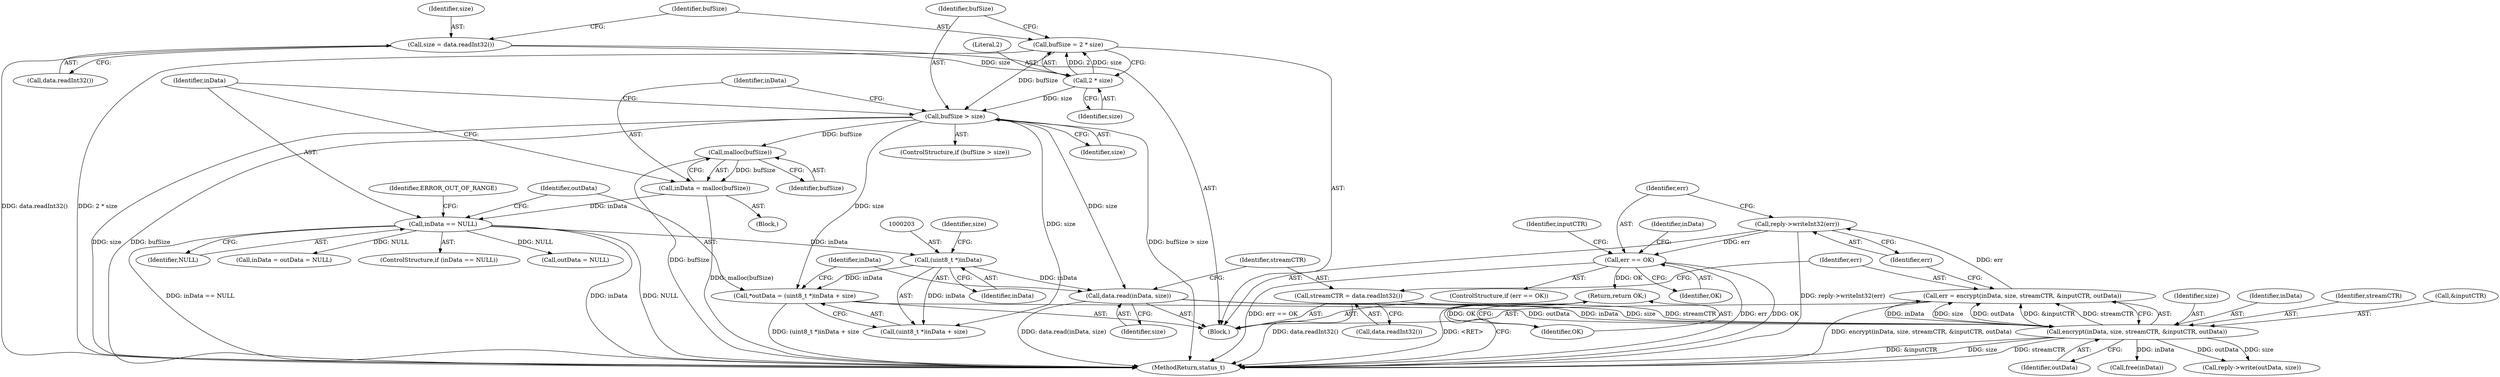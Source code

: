digraph "0_Android_9667e3eff2d34c3797c3b529370de47b2c1f1bf6@API" {
"1000224" [label="(Call,reply->writeInt32(err))"];
"1000215" [label="(Call,err = encrypt(inData, size, streamCTR, &inputCTR, outData))"];
"1000217" [label="(Call,encrypt(inData, size, streamCTR, &inputCTR, outData))"];
"1000206" [label="(Call,data.read(inData, size))"];
"1000202" [label="(Call,(uint8_t *)inData)"];
"1000190" [label="(Call,inData == NULL)"];
"1000185" [label="(Call,inData = malloc(bufSize))"];
"1000187" [label="(Call,malloc(bufSize))"];
"1000181" [label="(Call,bufSize > size)"];
"1000175" [label="(Call,bufSize = 2 * size)"];
"1000177" [label="(Call,2 * size)"];
"1000171" [label="(Call,size = data.readInt32())"];
"1000210" [label="(Call,streamCTR = data.readInt32())"];
"1000199" [label="(Call,*outData = (uint8_t *)inData + size)"];
"1000227" [label="(Call,err == OK)"];
"1000243" [label="(Return,return OK;)"];
"1000219" [label="(Identifier,size)"];
"1000218" [label="(Identifier,inData)"];
"1000199" [label="(Call,*outData = (uint8_t *)inData + size)"];
"1000217" [label="(Call,encrypt(inData, size, streamCTR, &inputCTR, outData))"];
"1000183" [label="(Identifier,size)"];
"1000175" [label="(Call,bufSize = 2 * size)"];
"1000232" [label="(Identifier,inputCTR)"];
"1000211" [label="(Identifier,streamCTR)"];
"1000200" [label="(Identifier,outData)"];
"1000243" [label="(Return,return OK;)"];
"1000207" [label="(Identifier,inData)"];
"1000202" [label="(Call,(uint8_t *)inData)"];
"1000169" [label="(Block,)"];
"1000216" [label="(Identifier,err)"];
"1000208" [label="(Identifier,size)"];
"1000244" [label="(Identifier,OK)"];
"1000212" [label="(Call,data.readInt32())"];
"1000172" [label="(Identifier,size)"];
"1000224" [label="(Call,reply->writeInt32(err))"];
"1000201" [label="(Call,(uint8_t *)inData + size)"];
"1000395" [label="(MethodReturn,status_t)"];
"1000180" [label="(ControlStructure,if (bufSize > size))"];
"1000210" [label="(Call,streamCTR = data.readInt32())"];
"1000171" [label="(Call,size = data.readInt32())"];
"1000173" [label="(Call,data.readInt32())"];
"1000206" [label="(Call,data.read(inData, size))"];
"1000189" [label="(ControlStructure,if (inData == NULL))"];
"1000240" [label="(Call,outData = NULL)"];
"1000237" [label="(Identifier,inData)"];
"1000220" [label="(Identifier,streamCTR)"];
"1000226" [label="(ControlStructure,if (err == OK))"];
"1000186" [label="(Identifier,inData)"];
"1000185" [label="(Call,inData = malloc(bufSize))"];
"1000176" [label="(Identifier,bufSize)"];
"1000215" [label="(Call,err = encrypt(inData, size, streamCTR, &inputCTR, outData))"];
"1000236" [label="(Call,free(inData))"];
"1000181" [label="(Call,bufSize > size)"];
"1000233" [label="(Call,reply->write(outData, size))"];
"1000228" [label="(Identifier,err)"];
"1000227" [label="(Call,err == OK)"];
"1000192" [label="(Identifier,NULL)"];
"1000191" [label="(Identifier,inData)"];
"1000223" [label="(Identifier,outData)"];
"1000184" [label="(Block,)"];
"1000190" [label="(Call,inData == NULL)"];
"1000187" [label="(Call,malloc(bufSize))"];
"1000188" [label="(Identifier,bufSize)"];
"1000178" [label="(Literal,2)"];
"1000177" [label="(Call,2 * size)"];
"1000225" [label="(Identifier,err)"];
"1000204" [label="(Identifier,inData)"];
"1000205" [label="(Identifier,size)"];
"1000238" [label="(Call,inData = outData = NULL)"];
"1000182" [label="(Identifier,bufSize)"];
"1000179" [label="(Identifier,size)"];
"1000195" [label="(Identifier,ERROR_OUT_OF_RANGE)"];
"1000221" [label="(Call,&inputCTR)"];
"1000229" [label="(Identifier,OK)"];
"1000224" -> "1000169"  [label="AST: "];
"1000224" -> "1000225"  [label="CFG: "];
"1000225" -> "1000224"  [label="AST: "];
"1000228" -> "1000224"  [label="CFG: "];
"1000224" -> "1000395"  [label="DDG: reply->writeInt32(err)"];
"1000215" -> "1000224"  [label="DDG: err"];
"1000224" -> "1000227"  [label="DDG: err"];
"1000215" -> "1000169"  [label="AST: "];
"1000215" -> "1000217"  [label="CFG: "];
"1000216" -> "1000215"  [label="AST: "];
"1000217" -> "1000215"  [label="AST: "];
"1000225" -> "1000215"  [label="CFG: "];
"1000215" -> "1000395"  [label="DDG: encrypt(inData, size, streamCTR, &inputCTR, outData)"];
"1000217" -> "1000215"  [label="DDG: inData"];
"1000217" -> "1000215"  [label="DDG: size"];
"1000217" -> "1000215"  [label="DDG: outData"];
"1000217" -> "1000215"  [label="DDG: &inputCTR"];
"1000217" -> "1000215"  [label="DDG: streamCTR"];
"1000217" -> "1000223"  [label="CFG: "];
"1000218" -> "1000217"  [label="AST: "];
"1000219" -> "1000217"  [label="AST: "];
"1000220" -> "1000217"  [label="AST: "];
"1000221" -> "1000217"  [label="AST: "];
"1000223" -> "1000217"  [label="AST: "];
"1000217" -> "1000395"  [label="DDG: &inputCTR"];
"1000217" -> "1000395"  [label="DDG: size"];
"1000217" -> "1000395"  [label="DDG: streamCTR"];
"1000206" -> "1000217"  [label="DDG: inData"];
"1000206" -> "1000217"  [label="DDG: size"];
"1000210" -> "1000217"  [label="DDG: streamCTR"];
"1000199" -> "1000217"  [label="DDG: outData"];
"1000217" -> "1000233"  [label="DDG: outData"];
"1000217" -> "1000233"  [label="DDG: size"];
"1000217" -> "1000236"  [label="DDG: inData"];
"1000206" -> "1000169"  [label="AST: "];
"1000206" -> "1000208"  [label="CFG: "];
"1000207" -> "1000206"  [label="AST: "];
"1000208" -> "1000206"  [label="AST: "];
"1000211" -> "1000206"  [label="CFG: "];
"1000206" -> "1000395"  [label="DDG: data.read(inData, size)"];
"1000202" -> "1000206"  [label="DDG: inData"];
"1000181" -> "1000206"  [label="DDG: size"];
"1000202" -> "1000201"  [label="AST: "];
"1000202" -> "1000204"  [label="CFG: "];
"1000203" -> "1000202"  [label="AST: "];
"1000204" -> "1000202"  [label="AST: "];
"1000205" -> "1000202"  [label="CFG: "];
"1000202" -> "1000199"  [label="DDG: inData"];
"1000202" -> "1000201"  [label="DDG: inData"];
"1000190" -> "1000202"  [label="DDG: inData"];
"1000190" -> "1000189"  [label="AST: "];
"1000190" -> "1000192"  [label="CFG: "];
"1000191" -> "1000190"  [label="AST: "];
"1000192" -> "1000190"  [label="AST: "];
"1000195" -> "1000190"  [label="CFG: "];
"1000200" -> "1000190"  [label="CFG: "];
"1000190" -> "1000395"  [label="DDG: inData == NULL"];
"1000190" -> "1000395"  [label="DDG: inData"];
"1000190" -> "1000395"  [label="DDG: NULL"];
"1000185" -> "1000190"  [label="DDG: inData"];
"1000190" -> "1000238"  [label="DDG: NULL"];
"1000190" -> "1000240"  [label="DDG: NULL"];
"1000185" -> "1000184"  [label="AST: "];
"1000185" -> "1000187"  [label="CFG: "];
"1000186" -> "1000185"  [label="AST: "];
"1000187" -> "1000185"  [label="AST: "];
"1000191" -> "1000185"  [label="CFG: "];
"1000185" -> "1000395"  [label="DDG: malloc(bufSize)"];
"1000187" -> "1000185"  [label="DDG: bufSize"];
"1000187" -> "1000188"  [label="CFG: "];
"1000188" -> "1000187"  [label="AST: "];
"1000187" -> "1000395"  [label="DDG: bufSize"];
"1000181" -> "1000187"  [label="DDG: bufSize"];
"1000181" -> "1000180"  [label="AST: "];
"1000181" -> "1000183"  [label="CFG: "];
"1000182" -> "1000181"  [label="AST: "];
"1000183" -> "1000181"  [label="AST: "];
"1000186" -> "1000181"  [label="CFG: "];
"1000191" -> "1000181"  [label="CFG: "];
"1000181" -> "1000395"  [label="DDG: bufSize"];
"1000181" -> "1000395"  [label="DDG: bufSize > size"];
"1000181" -> "1000395"  [label="DDG: size"];
"1000175" -> "1000181"  [label="DDG: bufSize"];
"1000177" -> "1000181"  [label="DDG: size"];
"1000181" -> "1000199"  [label="DDG: size"];
"1000181" -> "1000201"  [label="DDG: size"];
"1000175" -> "1000169"  [label="AST: "];
"1000175" -> "1000177"  [label="CFG: "];
"1000176" -> "1000175"  [label="AST: "];
"1000177" -> "1000175"  [label="AST: "];
"1000182" -> "1000175"  [label="CFG: "];
"1000175" -> "1000395"  [label="DDG: 2 * size"];
"1000177" -> "1000175"  [label="DDG: 2"];
"1000177" -> "1000175"  [label="DDG: size"];
"1000177" -> "1000179"  [label="CFG: "];
"1000178" -> "1000177"  [label="AST: "];
"1000179" -> "1000177"  [label="AST: "];
"1000171" -> "1000177"  [label="DDG: size"];
"1000171" -> "1000169"  [label="AST: "];
"1000171" -> "1000173"  [label="CFG: "];
"1000172" -> "1000171"  [label="AST: "];
"1000173" -> "1000171"  [label="AST: "];
"1000176" -> "1000171"  [label="CFG: "];
"1000171" -> "1000395"  [label="DDG: data.readInt32()"];
"1000210" -> "1000169"  [label="AST: "];
"1000210" -> "1000212"  [label="CFG: "];
"1000211" -> "1000210"  [label="AST: "];
"1000212" -> "1000210"  [label="AST: "];
"1000216" -> "1000210"  [label="CFG: "];
"1000210" -> "1000395"  [label="DDG: data.readInt32()"];
"1000199" -> "1000169"  [label="AST: "];
"1000199" -> "1000201"  [label="CFG: "];
"1000200" -> "1000199"  [label="AST: "];
"1000201" -> "1000199"  [label="AST: "];
"1000207" -> "1000199"  [label="CFG: "];
"1000199" -> "1000395"  [label="DDG: (uint8_t *)inData + size"];
"1000227" -> "1000226"  [label="AST: "];
"1000227" -> "1000229"  [label="CFG: "];
"1000228" -> "1000227"  [label="AST: "];
"1000229" -> "1000227"  [label="AST: "];
"1000232" -> "1000227"  [label="CFG: "];
"1000237" -> "1000227"  [label="CFG: "];
"1000227" -> "1000395"  [label="DDG: err == OK"];
"1000227" -> "1000395"  [label="DDG: err"];
"1000227" -> "1000395"  [label="DDG: OK"];
"1000227" -> "1000243"  [label="DDG: OK"];
"1000243" -> "1000169"  [label="AST: "];
"1000243" -> "1000244"  [label="CFG: "];
"1000244" -> "1000243"  [label="AST: "];
"1000395" -> "1000243"  [label="CFG: "];
"1000243" -> "1000395"  [label="DDG: <RET>"];
"1000244" -> "1000243"  [label="DDG: OK"];
}
